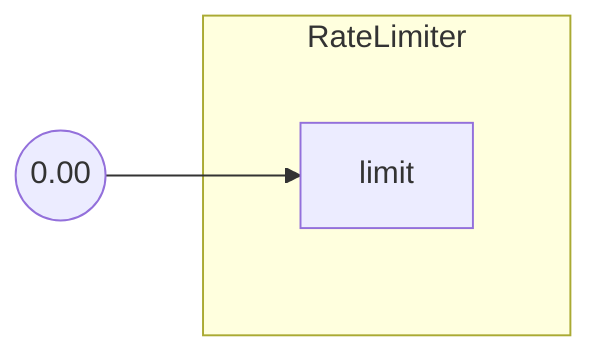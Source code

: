 flowchart LR
subgraph 0[RateLimiter]
subgraph 0_inports[ ]
style 0_inports fill:none,stroke:none
0limit[limit]
end
end
FakeConstant0((0.00))
FakeConstant0 --> 0limit